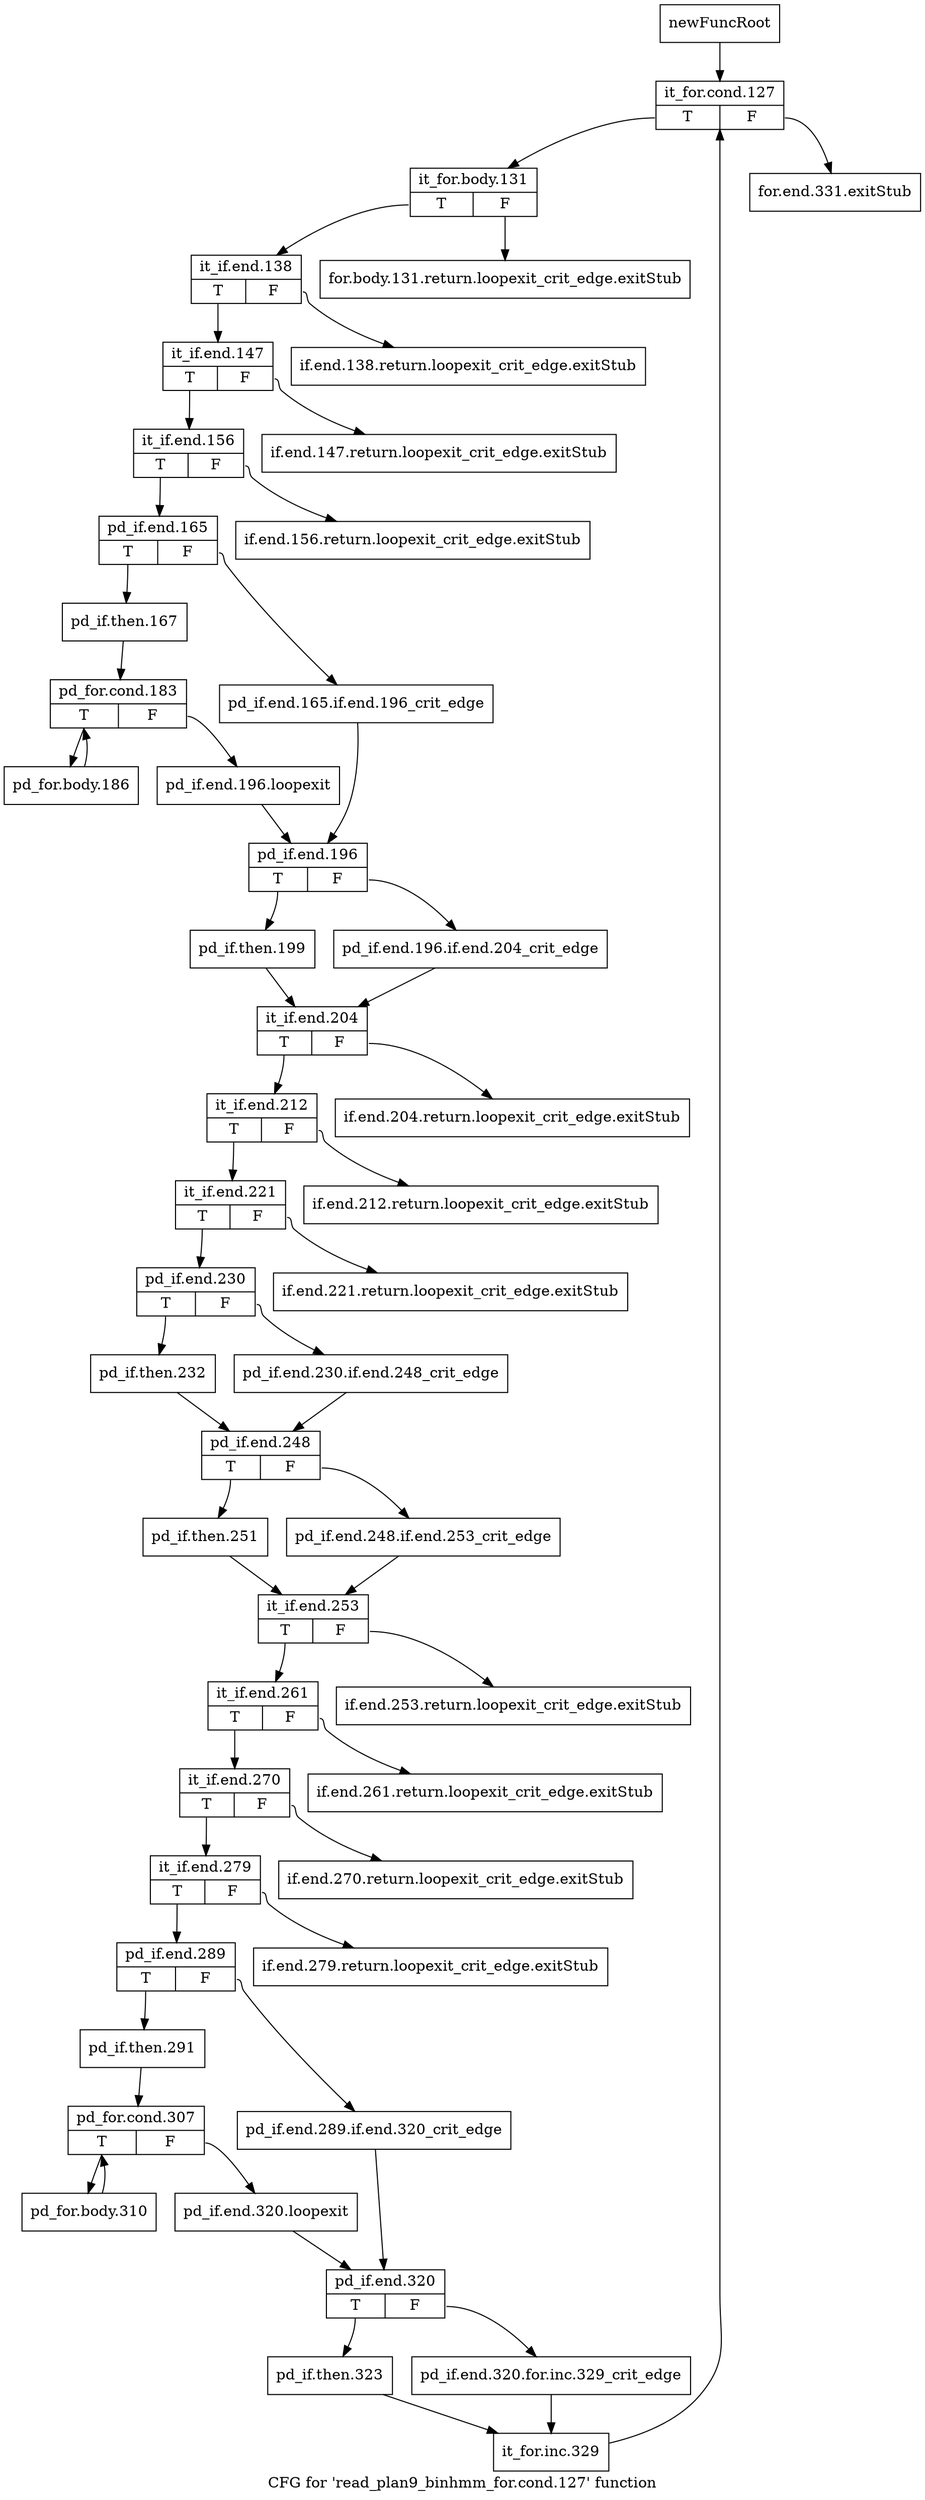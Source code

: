 digraph "CFG for 'read_plan9_binhmm_for.cond.127' function" {
	label="CFG for 'read_plan9_binhmm_for.cond.127' function";

	Node0x31170d0 [shape=record,label="{newFuncRoot}"];
	Node0x31170d0 -> Node0x31174e0;
	Node0x3117120 [shape=record,label="{for.end.331.exitStub}"];
	Node0x3117170 [shape=record,label="{for.body.131.return.loopexit_crit_edge.exitStub}"];
	Node0x31171c0 [shape=record,label="{if.end.138.return.loopexit_crit_edge.exitStub}"];
	Node0x3117210 [shape=record,label="{if.end.147.return.loopexit_crit_edge.exitStub}"];
	Node0x3117260 [shape=record,label="{if.end.156.return.loopexit_crit_edge.exitStub}"];
	Node0x31172b0 [shape=record,label="{if.end.204.return.loopexit_crit_edge.exitStub}"];
	Node0x3117300 [shape=record,label="{if.end.212.return.loopexit_crit_edge.exitStub}"];
	Node0x3117350 [shape=record,label="{if.end.221.return.loopexit_crit_edge.exitStub}"];
	Node0x31173a0 [shape=record,label="{if.end.253.return.loopexit_crit_edge.exitStub}"];
	Node0x31173f0 [shape=record,label="{if.end.261.return.loopexit_crit_edge.exitStub}"];
	Node0x3117440 [shape=record,label="{if.end.270.return.loopexit_crit_edge.exitStub}"];
	Node0x3117490 [shape=record,label="{if.end.279.return.loopexit_crit_edge.exitStub}"];
	Node0x31174e0 [shape=record,label="{it_for.cond.127|{<s0>T|<s1>F}}"];
	Node0x31174e0:s0 -> Node0x3117530;
	Node0x31174e0:s1 -> Node0x3117120;
	Node0x3117530 [shape=record,label="{it_for.body.131|{<s0>T|<s1>F}}"];
	Node0x3117530:s0 -> Node0x3117580;
	Node0x3117530:s1 -> Node0x3117170;
	Node0x3117580 [shape=record,label="{it_if.end.138|{<s0>T|<s1>F}}"];
	Node0x3117580:s0 -> Node0x31175d0;
	Node0x3117580:s1 -> Node0x31171c0;
	Node0x31175d0 [shape=record,label="{it_if.end.147|{<s0>T|<s1>F}}"];
	Node0x31175d0:s0 -> Node0x3117620;
	Node0x31175d0:s1 -> Node0x3117210;
	Node0x3117620 [shape=record,label="{it_if.end.156|{<s0>T|<s1>F}}"];
	Node0x3117620:s0 -> Node0x3117670;
	Node0x3117620:s1 -> Node0x3117260;
	Node0x3117670 [shape=record,label="{pd_if.end.165|{<s0>T|<s1>F}}"];
	Node0x3117670:s0 -> Node0x3117710;
	Node0x3117670:s1 -> Node0x31176c0;
	Node0x31176c0 [shape=record,label="{pd_if.end.165.if.end.196_crit_edge}"];
	Node0x31176c0 -> Node0x3117800;
	Node0x3117710 [shape=record,label="{pd_if.then.167}"];
	Node0x3117710 -> Node0x3117760;
	Node0x3117760 [shape=record,label="{pd_for.cond.183|{<s0>T|<s1>F}}"];
	Node0x3117760:s0 -> Node0x3118020;
	Node0x3117760:s1 -> Node0x31177b0;
	Node0x31177b0 [shape=record,label="{pd_if.end.196.loopexit}"];
	Node0x31177b0 -> Node0x3117800;
	Node0x3117800 [shape=record,label="{pd_if.end.196|{<s0>T|<s1>F}}"];
	Node0x3117800:s0 -> Node0x31178a0;
	Node0x3117800:s1 -> Node0x3117850;
	Node0x3117850 [shape=record,label="{pd_if.end.196.if.end.204_crit_edge}"];
	Node0x3117850 -> Node0x31178f0;
	Node0x31178a0 [shape=record,label="{pd_if.then.199}"];
	Node0x31178a0 -> Node0x31178f0;
	Node0x31178f0 [shape=record,label="{it_if.end.204|{<s0>T|<s1>F}}"];
	Node0x31178f0:s0 -> Node0x3117940;
	Node0x31178f0:s1 -> Node0x31172b0;
	Node0x3117940 [shape=record,label="{it_if.end.212|{<s0>T|<s1>F}}"];
	Node0x3117940:s0 -> Node0x3117990;
	Node0x3117940:s1 -> Node0x3117300;
	Node0x3117990 [shape=record,label="{it_if.end.221|{<s0>T|<s1>F}}"];
	Node0x3117990:s0 -> Node0x31179e0;
	Node0x3117990:s1 -> Node0x3117350;
	Node0x31179e0 [shape=record,label="{pd_if.end.230|{<s0>T|<s1>F}}"];
	Node0x31179e0:s0 -> Node0x3117a80;
	Node0x31179e0:s1 -> Node0x3117a30;
	Node0x3117a30 [shape=record,label="{pd_if.end.230.if.end.248_crit_edge}"];
	Node0x3117a30 -> Node0x3117ad0;
	Node0x3117a80 [shape=record,label="{pd_if.then.232}"];
	Node0x3117a80 -> Node0x3117ad0;
	Node0x3117ad0 [shape=record,label="{pd_if.end.248|{<s0>T|<s1>F}}"];
	Node0x3117ad0:s0 -> Node0x3117b70;
	Node0x3117ad0:s1 -> Node0x3117b20;
	Node0x3117b20 [shape=record,label="{pd_if.end.248.if.end.253_crit_edge}"];
	Node0x3117b20 -> Node0x3117bc0;
	Node0x3117b70 [shape=record,label="{pd_if.then.251}"];
	Node0x3117b70 -> Node0x3117bc0;
	Node0x3117bc0 [shape=record,label="{it_if.end.253|{<s0>T|<s1>F}}"];
	Node0x3117bc0:s0 -> Node0x3117c10;
	Node0x3117bc0:s1 -> Node0x31173a0;
	Node0x3117c10 [shape=record,label="{it_if.end.261|{<s0>T|<s1>F}}"];
	Node0x3117c10:s0 -> Node0x3117c60;
	Node0x3117c10:s1 -> Node0x31173f0;
	Node0x3117c60 [shape=record,label="{it_if.end.270|{<s0>T|<s1>F}}"];
	Node0x3117c60:s0 -> Node0x3117cb0;
	Node0x3117c60:s1 -> Node0x3117440;
	Node0x3117cb0 [shape=record,label="{it_if.end.279|{<s0>T|<s1>F}}"];
	Node0x3117cb0:s0 -> Node0x3117d00;
	Node0x3117cb0:s1 -> Node0x3117490;
	Node0x3117d00 [shape=record,label="{pd_if.end.289|{<s0>T|<s1>F}}"];
	Node0x3117d00:s0 -> Node0x3117da0;
	Node0x3117d00:s1 -> Node0x3117d50;
	Node0x3117d50 [shape=record,label="{pd_if.end.289.if.end.320_crit_edge}"];
	Node0x3117d50 -> Node0x3117e90;
	Node0x3117da0 [shape=record,label="{pd_if.then.291}"];
	Node0x3117da0 -> Node0x3117df0;
	Node0x3117df0 [shape=record,label="{pd_for.cond.307|{<s0>T|<s1>F}}"];
	Node0x3117df0:s0 -> Node0x3117fd0;
	Node0x3117df0:s1 -> Node0x3117e40;
	Node0x3117e40 [shape=record,label="{pd_if.end.320.loopexit}"];
	Node0x3117e40 -> Node0x3117e90;
	Node0x3117e90 [shape=record,label="{pd_if.end.320|{<s0>T|<s1>F}}"];
	Node0x3117e90:s0 -> Node0x3117f30;
	Node0x3117e90:s1 -> Node0x3117ee0;
	Node0x3117ee0 [shape=record,label="{pd_if.end.320.for.inc.329_crit_edge}"];
	Node0x3117ee0 -> Node0x3117f80;
	Node0x3117f30 [shape=record,label="{pd_if.then.323}"];
	Node0x3117f30 -> Node0x3117f80;
	Node0x3117f80 [shape=record,label="{it_for.inc.329}"];
	Node0x3117f80 -> Node0x31174e0;
	Node0x3117fd0 [shape=record,label="{pd_for.body.310}"];
	Node0x3117fd0 -> Node0x3117df0;
	Node0x3118020 [shape=record,label="{pd_for.body.186}"];
	Node0x3118020 -> Node0x3117760;
}
